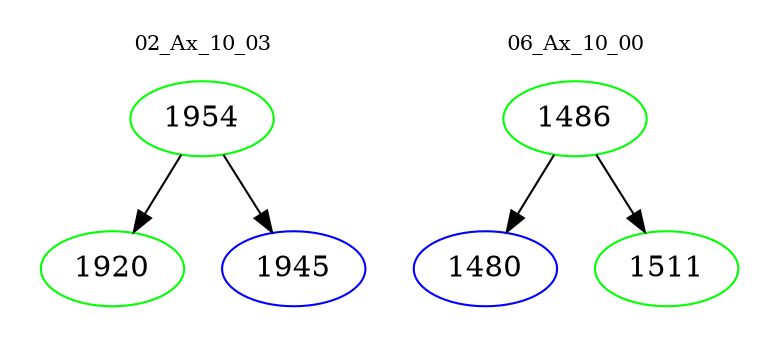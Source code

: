 digraph{
subgraph cluster_0 {
color = white
label = "02_Ax_10_03";
fontsize=10;
T0_1954 [label="1954", color="green"]
T0_1954 -> T0_1920 [color="black"]
T0_1920 [label="1920", color="green"]
T0_1954 -> T0_1945 [color="black"]
T0_1945 [label="1945", color="blue"]
}
subgraph cluster_1 {
color = white
label = "06_Ax_10_00";
fontsize=10;
T1_1486 [label="1486", color="green"]
T1_1486 -> T1_1480 [color="black"]
T1_1480 [label="1480", color="blue"]
T1_1486 -> T1_1511 [color="black"]
T1_1511 [label="1511", color="green"]
}
}
